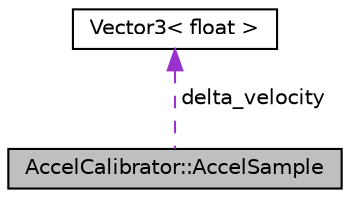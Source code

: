 digraph "AccelCalibrator::AccelSample"
{
 // INTERACTIVE_SVG=YES
  edge [fontname="Helvetica",fontsize="10",labelfontname="Helvetica",labelfontsize="10"];
  node [fontname="Helvetica",fontsize="10",shape=record];
  Node1 [label="AccelCalibrator::AccelSample",height=0.2,width=0.4,color="black", fillcolor="grey75", style="filled", fontcolor="black"];
  Node2 -> Node1 [dir="back",color="darkorchid3",fontsize="10",style="dashed",label=" delta_velocity" ,fontname="Helvetica"];
  Node2 [label="Vector3\< float \>",height=0.2,width=0.4,color="black", fillcolor="white", style="filled",URL="$classVector3.html"];
}
